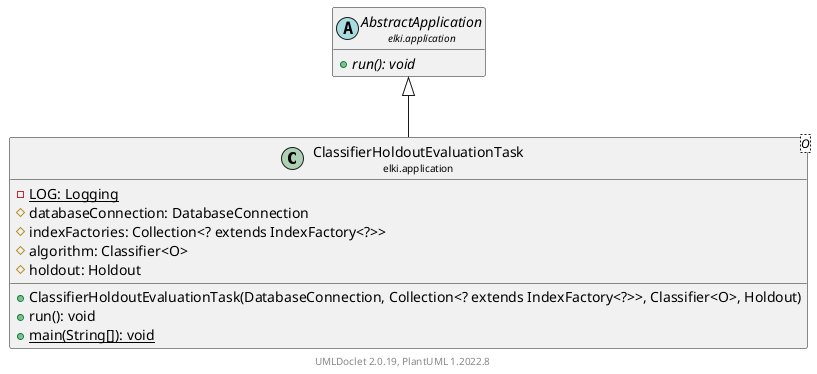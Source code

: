@startuml
    remove .*\.(Instance|Par|Parameterizer|Factory)$
    set namespaceSeparator none
    hide empty fields
    hide empty methods

    class "<size:14>ClassifierHoldoutEvaluationTask\n<size:10>elki.application" as elki.application.ClassifierHoldoutEvaluationTask<O> [[ClassifierHoldoutEvaluationTask.html]] {
        {static} -LOG: Logging
        #databaseConnection: DatabaseConnection
        #indexFactories: Collection<? extends IndexFactory<?>>
        #algorithm: Classifier<O>
        #holdout: Holdout
        +ClassifierHoldoutEvaluationTask(DatabaseConnection, Collection<? extends IndexFactory<?>>, Classifier<O>, Holdout)
        +run(): void
        {static} +main(String[]): void
    }

    abstract class "<size:14>AbstractApplication\n<size:10>elki.application" as elki.application.AbstractApplication [[AbstractApplication.html]] {
        {abstract} +run(): void
    }
    class "<size:14>ClassifierHoldoutEvaluationTask.Par\n<size:10>elki.application" as elki.application.ClassifierHoldoutEvaluationTask.Par<O> [[ClassifierHoldoutEvaluationTask.Par.html]]

    elki.application.AbstractApplication <|-- elki.application.ClassifierHoldoutEvaluationTask
    elki.application.ClassifierHoldoutEvaluationTask +-- elki.application.ClassifierHoldoutEvaluationTask.Par

    center footer UMLDoclet 2.0.19, PlantUML 1.2022.8
@enduml
